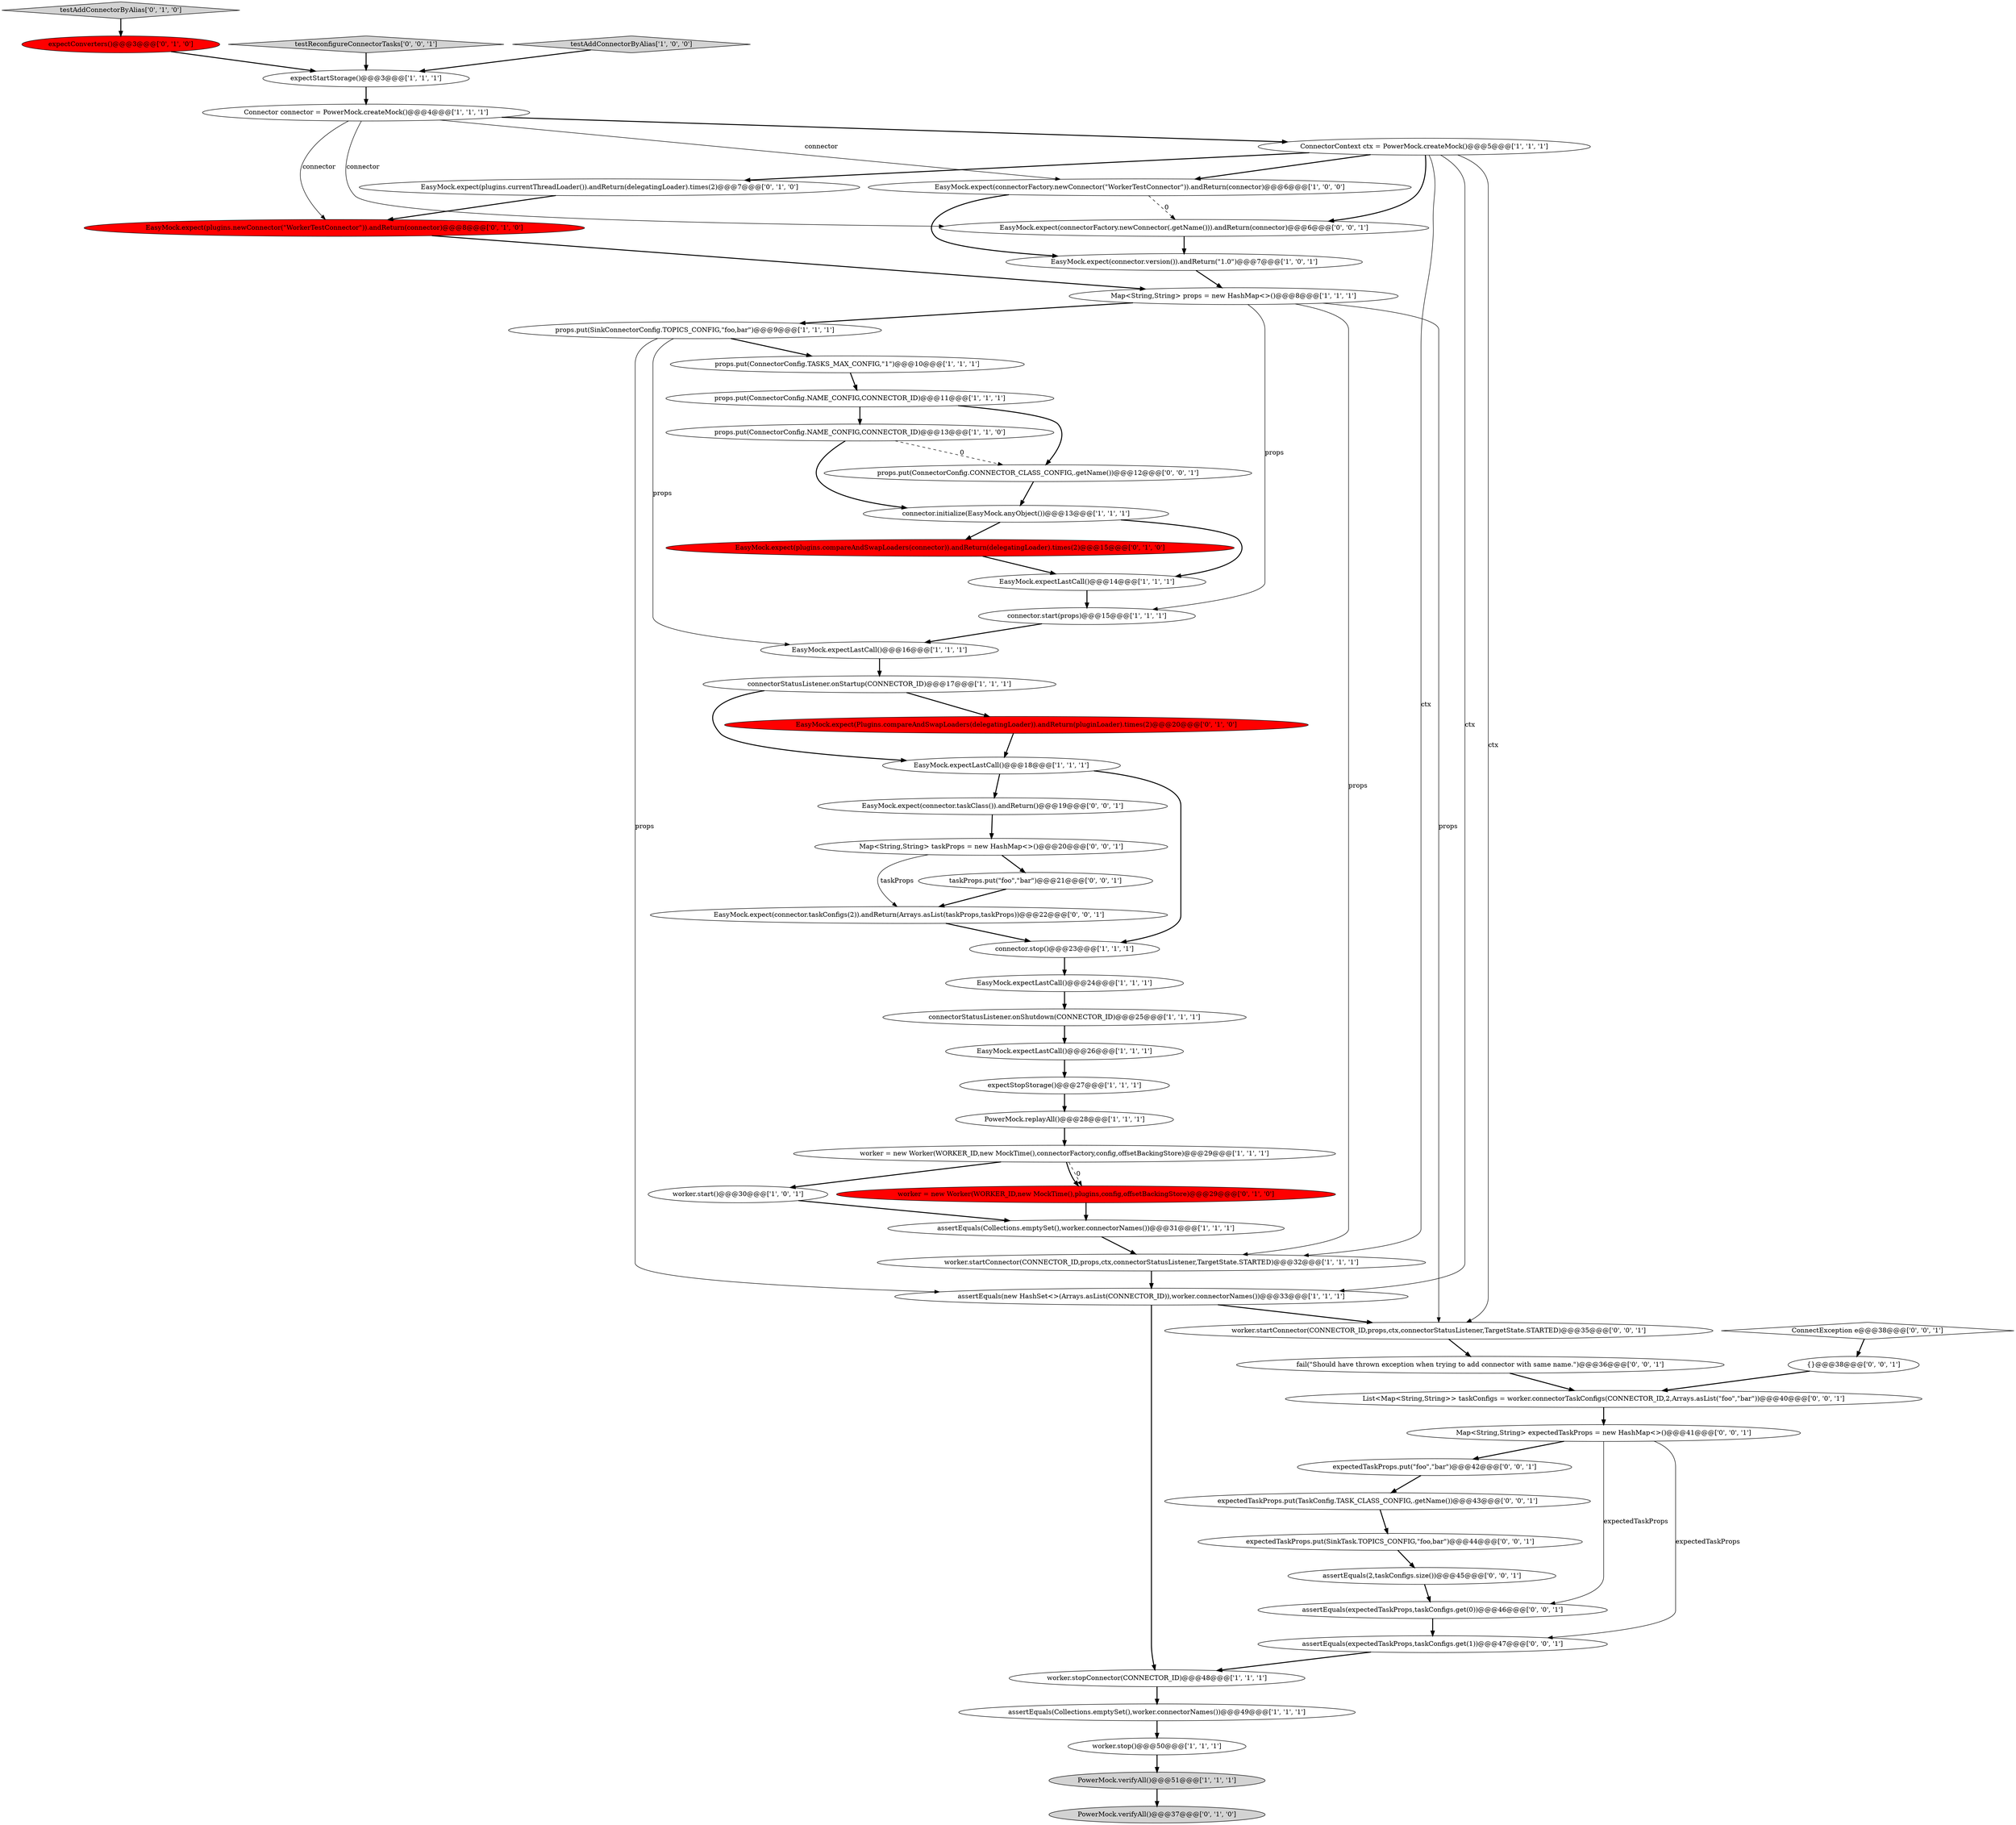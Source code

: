 digraph {
47 [style = filled, label = "EasyMock.expect(connector.taskClass()).andReturn()@@@19@@@['0', '0', '1']", fillcolor = white, shape = ellipse image = "AAA0AAABBB3BBB"];
15 [style = filled, label = "props.put(SinkConnectorConfig.TOPICS_CONFIG,\"foo,bar\")@@@9@@@['1', '1', '1']", fillcolor = white, shape = ellipse image = "AAA0AAABBB1BBB"];
26 [style = filled, label = "EasyMock.expectLastCall()@@@24@@@['1', '1', '1']", fillcolor = white, shape = ellipse image = "AAA0AAABBB1BBB"];
52 [style = filled, label = "EasyMock.expect(connector.taskConfigs(2)).andReturn(Arrays.asList(taskProps,taskProps))@@@22@@@['0', '0', '1']", fillcolor = white, shape = ellipse image = "AAA0AAABBB3BBB"];
29 [style = filled, label = "connectorStatusListener.onShutdown(CONNECTOR_ID)@@@25@@@['1', '1', '1']", fillcolor = white, shape = ellipse image = "AAA0AAABBB1BBB"];
25 [style = filled, label = "Map<String,String> props = new HashMap<>()@@@8@@@['1', '1', '1']", fillcolor = white, shape = ellipse image = "AAA0AAABBB1BBB"];
13 [style = filled, label = "expectStopStorage()@@@27@@@['1', '1', '1']", fillcolor = white, shape = ellipse image = "AAA0AAABBB1BBB"];
1 [style = filled, label = "PowerMock.verifyAll()@@@51@@@['1', '1', '1']", fillcolor = lightgray, shape = ellipse image = "AAA0AAABBB1BBB"];
12 [style = filled, label = "props.put(ConnectorConfig.NAME_CONFIG,CONNECTOR_ID)@@@11@@@['1', '1', '1']", fillcolor = white, shape = ellipse image = "AAA0AAABBB1BBB"];
50 [style = filled, label = "assertEquals(expectedTaskProps,taskConfigs.get(0))@@@46@@@['0', '0', '1']", fillcolor = white, shape = ellipse image = "AAA0AAABBB3BBB"];
33 [style = filled, label = "testAddConnectorByAlias['0', '1', '0']", fillcolor = lightgray, shape = diamond image = "AAA0AAABBB2BBB"];
46 [style = filled, label = "expectedTaskProps.put(\"foo\",\"bar\")@@@42@@@['0', '0', '1']", fillcolor = white, shape = ellipse image = "AAA0AAABBB3BBB"];
8 [style = filled, label = "worker = new Worker(WORKER_ID,new MockTime(),connectorFactory,config,offsetBackingStore)@@@29@@@['1', '1', '1']", fillcolor = white, shape = ellipse image = "AAA0AAABBB1BBB"];
9 [style = filled, label = "props.put(ConnectorConfig.TASKS_MAX_CONFIG,\"1\")@@@10@@@['1', '1', '1']", fillcolor = white, shape = ellipse image = "AAA0AAABBB1BBB"];
32 [style = filled, label = "EasyMock.expect(plugins.currentThreadLoader()).andReturn(delegatingLoader).times(2)@@@7@@@['0', '1', '0']", fillcolor = white, shape = ellipse image = "AAA0AAABBB2BBB"];
0 [style = filled, label = "props.put(ConnectorConfig.NAME_CONFIG,CONNECTOR_ID)@@@13@@@['1', '1', '0']", fillcolor = white, shape = ellipse image = "AAA0AAABBB1BBB"];
38 [style = filled, label = "EasyMock.expect(plugins.newConnector(\"WorkerTestConnector\")).andReturn(connector)@@@8@@@['0', '1', '0']", fillcolor = red, shape = ellipse image = "AAA1AAABBB2BBB"];
41 [style = filled, label = "EasyMock.expect(connectorFactory.newConnector(.getName())).andReturn(connector)@@@6@@@['0', '0', '1']", fillcolor = white, shape = ellipse image = "AAA0AAABBB3BBB"];
4 [style = filled, label = "ConnectorContext ctx = PowerMock.createMock()@@@5@@@['1', '1', '1']", fillcolor = white, shape = ellipse image = "AAA0AAABBB1BBB"];
22 [style = filled, label = "EasyMock.expect(connector.version()).andReturn(\"1.0\")@@@7@@@['1', '0', '1']", fillcolor = white, shape = ellipse image = "AAA0AAABBB1BBB"];
49 [style = filled, label = "expectedTaskProps.put(TaskConfig.TASK_CLASS_CONFIG,.getName())@@@43@@@['0', '0', '1']", fillcolor = white, shape = ellipse image = "AAA0AAABBB3BBB"];
2 [style = filled, label = "worker.startConnector(CONNECTOR_ID,props,ctx,connectorStatusListener,TargetState.STARTED)@@@32@@@['1', '1', '1']", fillcolor = white, shape = ellipse image = "AAA0AAABBB1BBB"];
18 [style = filled, label = "worker.stop()@@@50@@@['1', '1', '1']", fillcolor = white, shape = ellipse image = "AAA0AAABBB1BBB"];
5 [style = filled, label = "assertEquals(Collections.emptySet(),worker.connectorNames())@@@49@@@['1', '1', '1']", fillcolor = white, shape = ellipse image = "AAA0AAABBB1BBB"];
23 [style = filled, label = "assertEquals(Collections.emptySet(),worker.connectorNames())@@@31@@@['1', '1', '1']", fillcolor = white, shape = ellipse image = "AAA0AAABBB1BBB"];
37 [style = filled, label = "EasyMock.expect(plugins.compareAndSwapLoaders(connector)).andReturn(delegatingLoader).times(2)@@@15@@@['0', '1', '0']", fillcolor = red, shape = ellipse image = "AAA1AAABBB2BBB"];
20 [style = filled, label = "EasyMock.expectLastCall()@@@16@@@['1', '1', '1']", fillcolor = white, shape = ellipse image = "AAA0AAABBB1BBB"];
10 [style = filled, label = "connector.stop()@@@23@@@['1', '1', '1']", fillcolor = white, shape = ellipse image = "AAA0AAABBB1BBB"];
39 [style = filled, label = "expectConverters()@@@3@@@['0', '1', '0']", fillcolor = red, shape = ellipse image = "AAA1AAABBB2BBB"];
55 [style = filled, label = "fail(\"Should have thrown exception when trying to add connector with same name.\")@@@36@@@['0', '0', '1']", fillcolor = white, shape = ellipse image = "AAA0AAABBB3BBB"];
17 [style = filled, label = "EasyMock.expectLastCall()@@@18@@@['1', '1', '1']", fillcolor = white, shape = ellipse image = "AAA0AAABBB1BBB"];
21 [style = filled, label = "EasyMock.expect(connectorFactory.newConnector(\"WorkerTestConnector\")).andReturn(connector)@@@6@@@['1', '0', '0']", fillcolor = white, shape = ellipse image = "AAA0AAABBB1BBB"];
3 [style = filled, label = "connector.initialize(EasyMock.anyObject())@@@13@@@['1', '1', '1']", fillcolor = white, shape = ellipse image = "AAA0AAABBB1BBB"];
43 [style = filled, label = "assertEquals(expectedTaskProps,taskConfigs.get(1))@@@47@@@['0', '0', '1']", fillcolor = white, shape = ellipse image = "AAA0AAABBB3BBB"];
30 [style = filled, label = "EasyMock.expectLastCall()@@@14@@@['1', '1', '1']", fillcolor = white, shape = ellipse image = "AAA0AAABBB1BBB"];
24 [style = filled, label = "Connector connector = PowerMock.createMock()@@@4@@@['1', '1', '1']", fillcolor = white, shape = ellipse image = "AAA0AAABBB1BBB"];
40 [style = filled, label = "assertEquals(2,taskConfigs.size())@@@45@@@['0', '0', '1']", fillcolor = white, shape = ellipse image = "AAA0AAABBB3BBB"];
48 [style = filled, label = "ConnectException e@@@38@@@['0', '0', '1']", fillcolor = white, shape = diamond image = "AAA0AAABBB3BBB"];
19 [style = filled, label = "PowerMock.replayAll()@@@28@@@['1', '1', '1']", fillcolor = white, shape = ellipse image = "AAA0AAABBB1BBB"];
11 [style = filled, label = "assertEquals(new HashSet<>(Arrays.asList(CONNECTOR_ID)),worker.connectorNames())@@@33@@@['1', '1', '1']", fillcolor = white, shape = ellipse image = "AAA0AAABBB1BBB"];
44 [style = filled, label = "List<Map<String,String>> taskConfigs = worker.connectorTaskConfigs(CONNECTOR_ID,2,Arrays.asList(\"foo\",\"bar\"))@@@40@@@['0', '0', '1']", fillcolor = white, shape = ellipse image = "AAA0AAABBB3BBB"];
6 [style = filled, label = "connector.start(props)@@@15@@@['1', '1', '1']", fillcolor = white, shape = ellipse image = "AAA0AAABBB1BBB"];
45 [style = filled, label = "Map<String,String> taskProps = new HashMap<>()@@@20@@@['0', '0', '1']", fillcolor = white, shape = ellipse image = "AAA0AAABBB3BBB"];
42 [style = filled, label = "expectedTaskProps.put(SinkTask.TOPICS_CONFIG,\"foo,bar\")@@@44@@@['0', '0', '1']", fillcolor = white, shape = ellipse image = "AAA0AAABBB3BBB"];
53 [style = filled, label = "{}@@@38@@@['0', '0', '1']", fillcolor = white, shape = ellipse image = "AAA0AAABBB3BBB"];
56 [style = filled, label = "Map<String,String> expectedTaskProps = new HashMap<>()@@@41@@@['0', '0', '1']", fillcolor = white, shape = ellipse image = "AAA0AAABBB3BBB"];
51 [style = filled, label = "props.put(ConnectorConfig.CONNECTOR_CLASS_CONFIG,.getName())@@@12@@@['0', '0', '1']", fillcolor = white, shape = ellipse image = "AAA0AAABBB3BBB"];
34 [style = filled, label = "PowerMock.verifyAll()@@@37@@@['0', '1', '0']", fillcolor = lightgray, shape = ellipse image = "AAA0AAABBB2BBB"];
35 [style = filled, label = "worker = new Worker(WORKER_ID,new MockTime(),plugins,config,offsetBackingStore)@@@29@@@['0', '1', '0']", fillcolor = red, shape = ellipse image = "AAA1AAABBB2BBB"];
54 [style = filled, label = "testReconfigureConnectorTasks['0', '0', '1']", fillcolor = lightgray, shape = diamond image = "AAA0AAABBB3BBB"];
14 [style = filled, label = "worker.start()@@@30@@@['1', '0', '1']", fillcolor = white, shape = ellipse image = "AAA0AAABBB1BBB"];
16 [style = filled, label = "connectorStatusListener.onStartup(CONNECTOR_ID)@@@17@@@['1', '1', '1']", fillcolor = white, shape = ellipse image = "AAA0AAABBB1BBB"];
28 [style = filled, label = "expectStartStorage()@@@3@@@['1', '1', '1']", fillcolor = white, shape = ellipse image = "AAA0AAABBB1BBB"];
31 [style = filled, label = "testAddConnectorByAlias['1', '0', '0']", fillcolor = lightgray, shape = diamond image = "AAA0AAABBB1BBB"];
36 [style = filled, label = "EasyMock.expect(Plugins.compareAndSwapLoaders(delegatingLoader)).andReturn(pluginLoader).times(2)@@@20@@@['0', '1', '0']", fillcolor = red, shape = ellipse image = "AAA1AAABBB2BBB"];
58 [style = filled, label = "taskProps.put(\"foo\",\"bar\")@@@21@@@['0', '0', '1']", fillcolor = white, shape = ellipse image = "AAA0AAABBB3BBB"];
7 [style = filled, label = "worker.stopConnector(CONNECTOR_ID)@@@48@@@['1', '1', '1']", fillcolor = white, shape = ellipse image = "AAA0AAABBB1BBB"];
27 [style = filled, label = "EasyMock.expectLastCall()@@@26@@@['1', '1', '1']", fillcolor = white, shape = ellipse image = "AAA0AAABBB1BBB"];
57 [style = filled, label = "worker.startConnector(CONNECTOR_ID,props,ctx,connectorStatusListener,TargetState.STARTED)@@@35@@@['0', '0', '1']", fillcolor = white, shape = ellipse image = "AAA0AAABBB3BBB"];
0->3 [style = bold, label=""];
17->10 [style = bold, label=""];
27->13 [style = bold, label=""];
22->25 [style = bold, label=""];
49->42 [style = bold, label=""];
16->36 [style = bold, label=""];
44->56 [style = bold, label=""];
4->32 [style = bold, label=""];
40->50 [style = bold, label=""];
50->43 [style = bold, label=""];
25->2 [style = solid, label="props"];
3->37 [style = bold, label=""];
25->6 [style = solid, label="props"];
56->43 [style = solid, label="expectedTaskProps"];
57->55 [style = bold, label=""];
37->30 [style = bold, label=""];
26->29 [style = bold, label=""];
17->47 [style = bold, label=""];
46->49 [style = bold, label=""];
15->20 [style = solid, label="props"];
24->41 [style = solid, label="connector"];
4->57 [style = solid, label="ctx"];
8->35 [style = dashed, label="0"];
4->21 [style = bold, label=""];
8->14 [style = bold, label=""];
53->44 [style = bold, label=""];
56->46 [style = bold, label=""];
24->21 [style = solid, label="connector"];
4->11 [style = solid, label="ctx"];
10->26 [style = bold, label=""];
45->52 [style = solid, label="taskProps"];
5->18 [style = bold, label=""];
52->10 [style = bold, label=""];
16->17 [style = bold, label=""];
48->53 [style = bold, label=""];
4->2 [style = solid, label="ctx"];
30->6 [style = bold, label=""];
25->57 [style = solid, label="props"];
12->0 [style = bold, label=""];
8->35 [style = bold, label=""];
42->40 [style = bold, label=""];
39->28 [style = bold, label=""];
19->8 [style = bold, label=""];
4->41 [style = bold, label=""];
15->11 [style = solid, label="props"];
12->51 [style = bold, label=""];
43->7 [style = bold, label=""];
6->20 [style = bold, label=""];
32->38 [style = bold, label=""];
51->3 [style = bold, label=""];
29->27 [style = bold, label=""];
35->23 [style = bold, label=""];
45->58 [style = bold, label=""];
13->19 [style = bold, label=""];
24->4 [style = bold, label=""];
7->5 [style = bold, label=""];
1->34 [style = bold, label=""];
55->44 [style = bold, label=""];
20->16 [style = bold, label=""];
33->39 [style = bold, label=""];
14->23 [style = bold, label=""];
18->1 [style = bold, label=""];
21->22 [style = bold, label=""];
15->9 [style = bold, label=""];
21->41 [style = dashed, label="0"];
0->51 [style = dashed, label="0"];
25->15 [style = bold, label=""];
28->24 [style = bold, label=""];
38->25 [style = bold, label=""];
24->38 [style = solid, label="connector"];
47->45 [style = bold, label=""];
58->52 [style = bold, label=""];
9->12 [style = bold, label=""];
23->2 [style = bold, label=""];
31->28 [style = bold, label=""];
36->17 [style = bold, label=""];
41->22 [style = bold, label=""];
54->28 [style = bold, label=""];
3->30 [style = bold, label=""];
11->57 [style = bold, label=""];
2->11 [style = bold, label=""];
11->7 [style = bold, label=""];
56->50 [style = solid, label="expectedTaskProps"];
}
